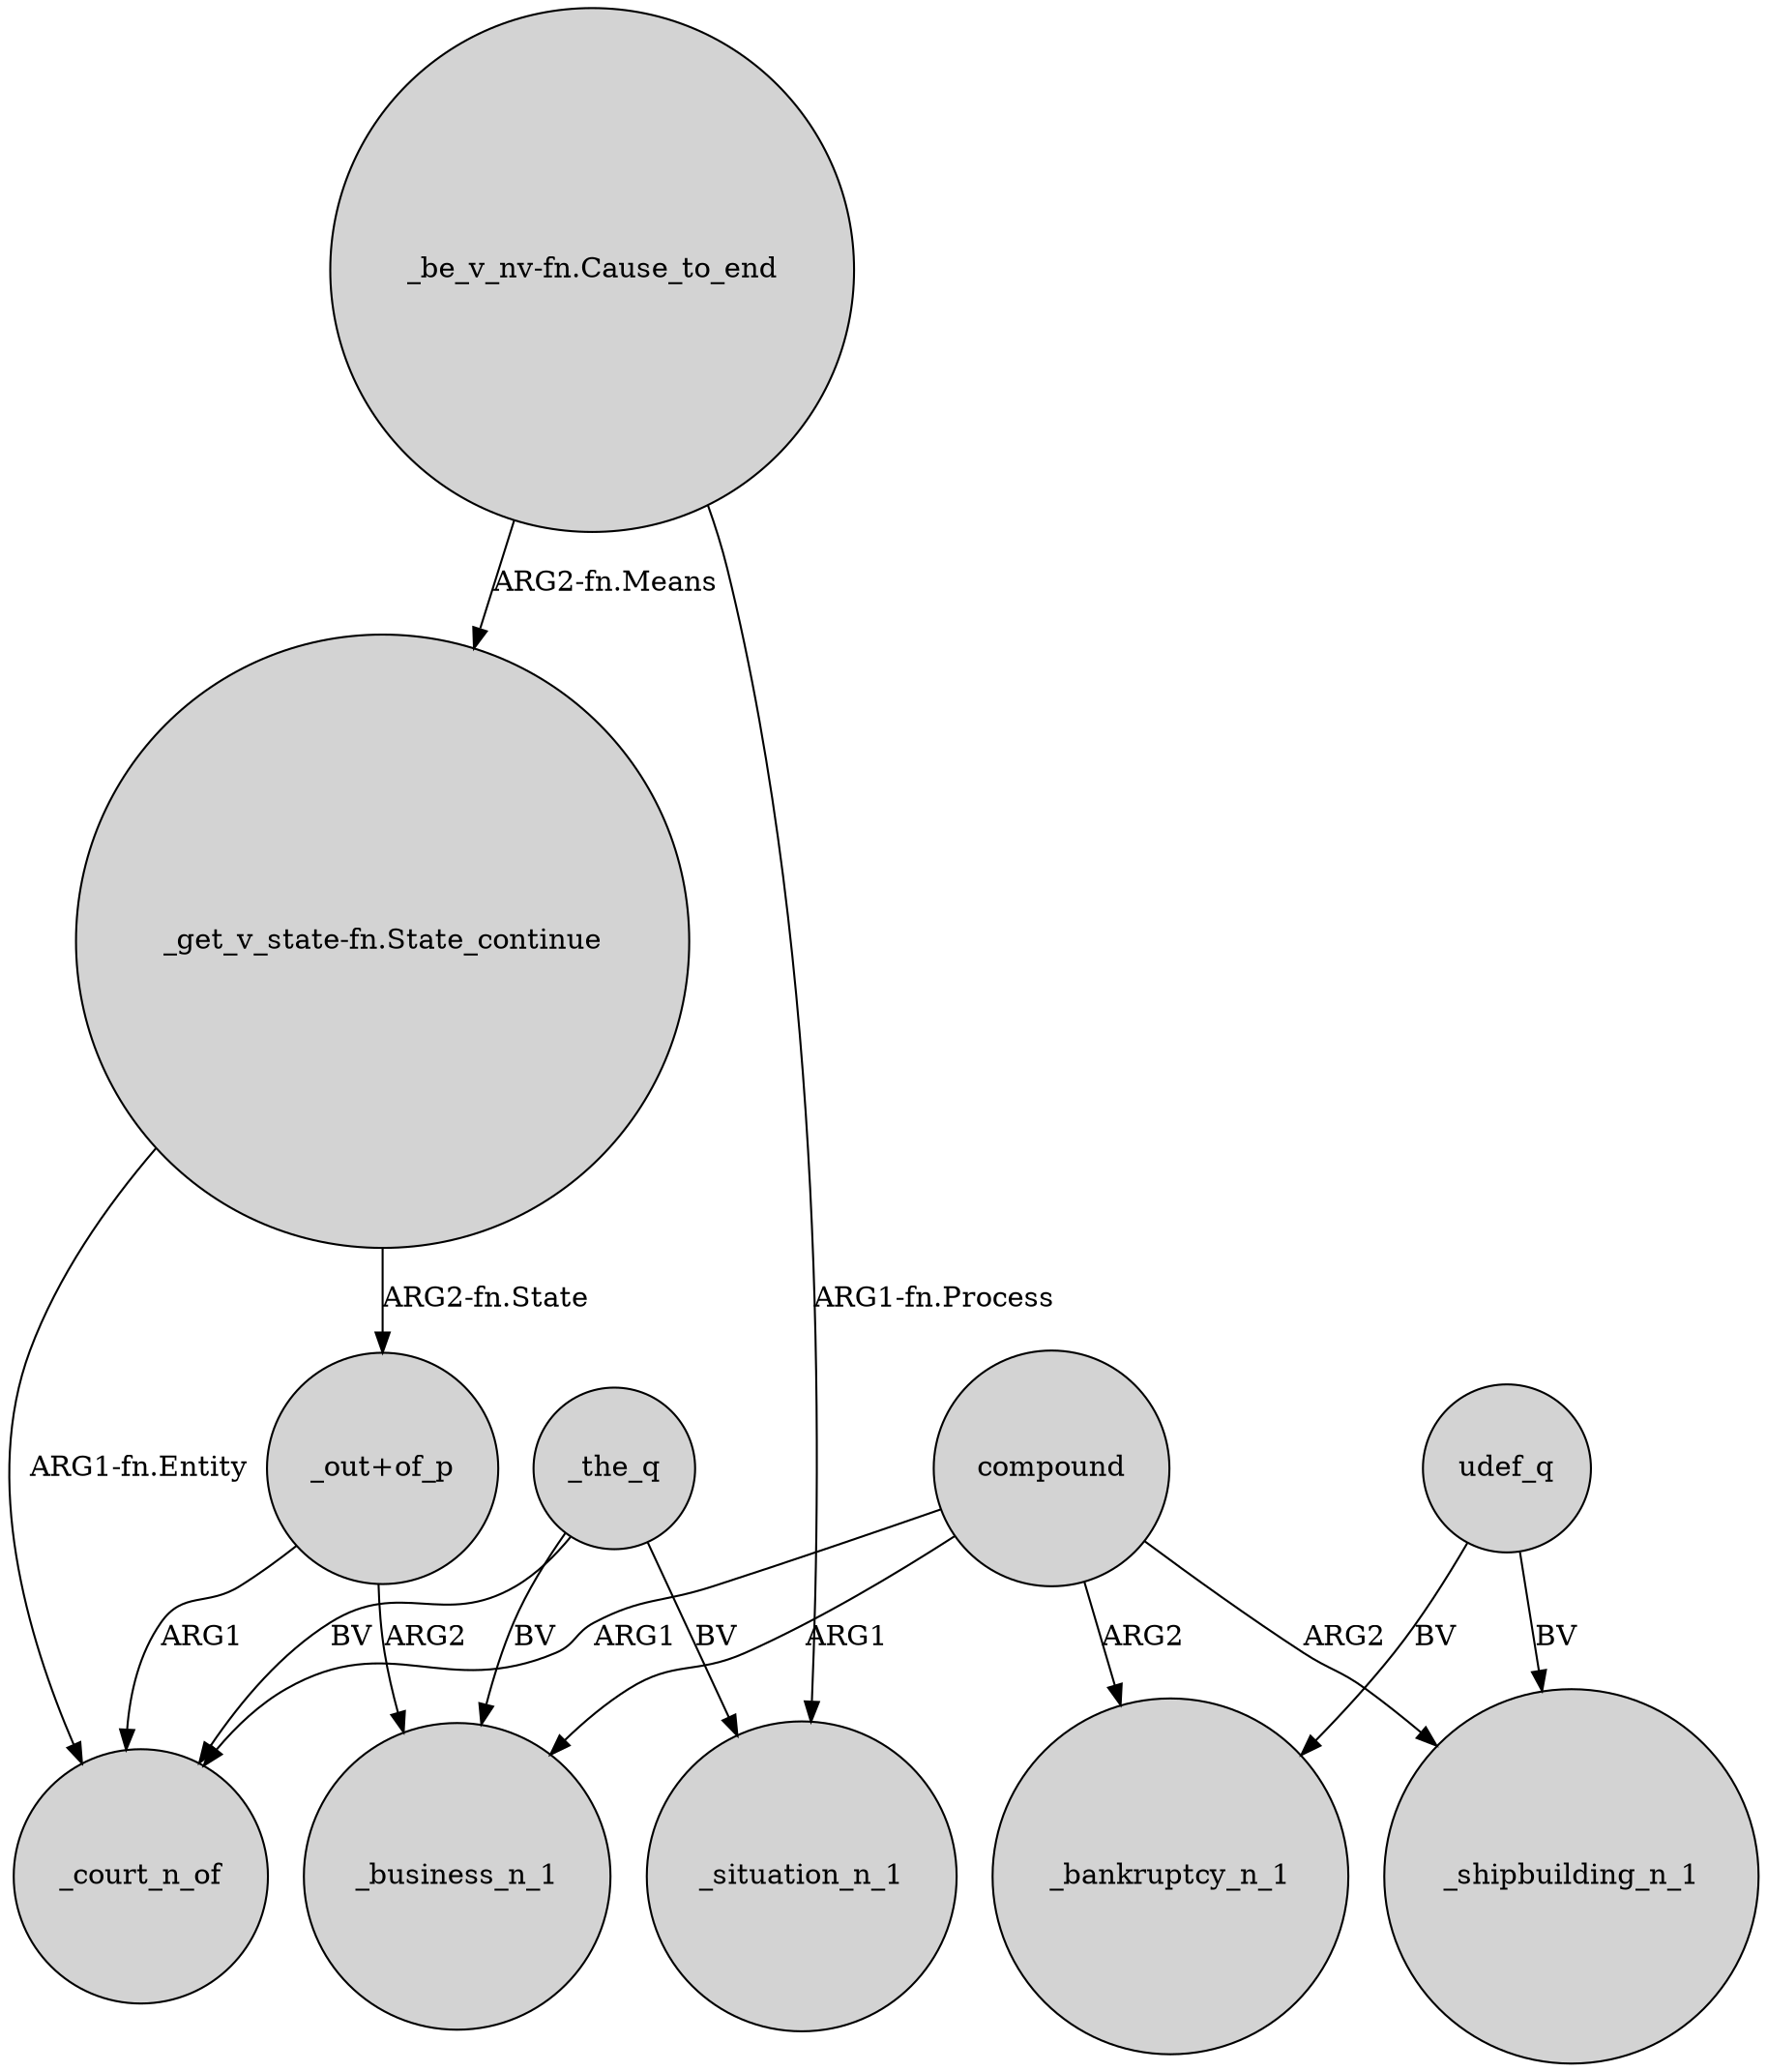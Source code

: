 digraph {
	node [shape=circle style=filled]
	"_be_v_nv-fn.Cause_to_end" -> "_get_v_state-fn.State_continue" [label="ARG2-fn.Means"]
	_the_q -> _situation_n_1 [label=BV]
	udef_q -> _bankruptcy_n_1 [label=BV]
	compound -> _court_n_of [label=ARG1]
	compound -> _bankruptcy_n_1 [label=ARG2]
	compound -> _business_n_1 [label=ARG1]
	"_be_v_nv-fn.Cause_to_end" -> _situation_n_1 [label="ARG1-fn.Process"]
	compound -> _shipbuilding_n_1 [label=ARG2]
	udef_q -> _shipbuilding_n_1 [label=BV]
	"_get_v_state-fn.State_continue" -> _court_n_of [label="ARG1-fn.Entity"]
	"_out+of_p" -> _business_n_1 [label=ARG2]
	"_get_v_state-fn.State_continue" -> "_out+of_p" [label="ARG2-fn.State"]
	_the_q -> _court_n_of [label=BV]
	"_out+of_p" -> _court_n_of [label=ARG1]
	_the_q -> _business_n_1 [label=BV]
}
